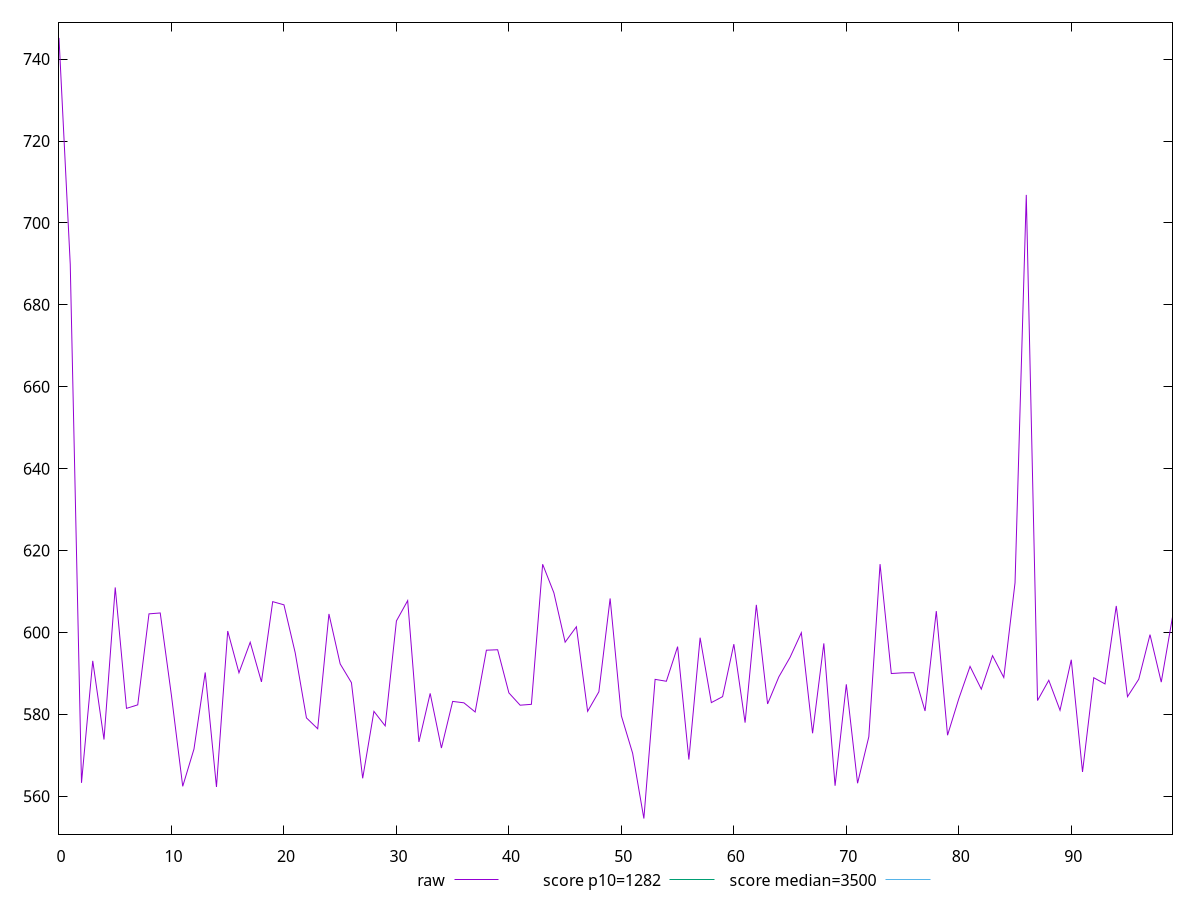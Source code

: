 reset

$raw <<EOF
0 745.1760000000008
1 689.8800000000008
2 563.2800000000007
3 593.0680000000004
4 573.8560000000002
5 610.988000000001
6 581.4640000000009
7 582.3200000000002
8 604.5400000000004
9 604.7560000000008
10 584.5400000000002
11 562.4200000000005
12 571.5240000000003
13 590.2320000000005
14 562.2640000000006
15 600.3480000000004
16 590.1520000000007
17 597.6080000000002
18 587.9240000000004
19 607.5200000000002
20 606.7440000000004
21 595.0360000000007
22 579.1360000000006
23 576.4840000000005
24 604.5160000000003
25 592.3160000000005
26 587.7400000000004
27 564.3840000000002
28 580.7280000000003
29 577.1840000000003
30 602.8120000000001
31 607.7720000000003
32 573.2680000000007
33 585.1160000000004
34 571.7720000000005
35 583.1600000000007
36 582.8160000000007
37 580.5800000000008
38 595.6640000000002
39 595.7760000000009
40 585.2360000000007
41 582.2360000000007
42 582.4480000000007
43 616.6560000000004
44 609.6720000000007
45 597.6240000000004
46 601.3880000000007
47 580.7400000000007
48 585.5120000000007
49 608.3040000000008
50 579.6360000000002
51 570.5080000000005
52 554.5640000000004
53 588.5440000000006
54 588.0800000000005
55 596.5360000000003
56 568.9680000000005
57 598.7160000000008
58 582.8680000000005
59 584.3280000000002
60 597.1400000000003
61 577.9760000000006
62 606.7400000000007
63 582.5440000000003
64 589.1560000000005
65 593.9400000000003
66 599.9320000000005
67 575.3800000000002
68 597.324000000001
69 562.5600000000004
70 587.3280000000005
71 563.1760000000005
72 574.5320000000004
73 616.6800000000002
74 589.9680000000003
75 590.1400000000007
76 590.1720000000003
77 580.8240000000006
78 605.2120000000003
79 574.9000000000004
80 583.8280000000007
81 591.7040000000001
82 586.1520000000005
83 594.3320000000006
84 589.0000000000005
85 612.1200000000003
86 706.8520000000008
87 583.3680000000003
88 588.3160000000003
89 580.9960000000007
90 593.3360000000005
91 565.9360000000005
92 588.9440000000006
93 587.4240000000008
94 606.4760000000003
95 584.3160000000003
96 588.5800000000008
97 599.4640000000004
98 587.8680000000002
99 603.7680000000001
EOF

set key outside below
set xrange [0:99]
set yrange [550.7517600000004:748.9882400000008]
set terminal svg size 640, 490 enhanced background rgb 'white'
set output "report_00007_2020-12-11T15:55:29.892Z/bootup-time/samples/pages/raw/values.svg"

plot $raw title "raw" with line, \
     1282 title "score p10=1282", \
     3500 title "score median=3500"

reset
